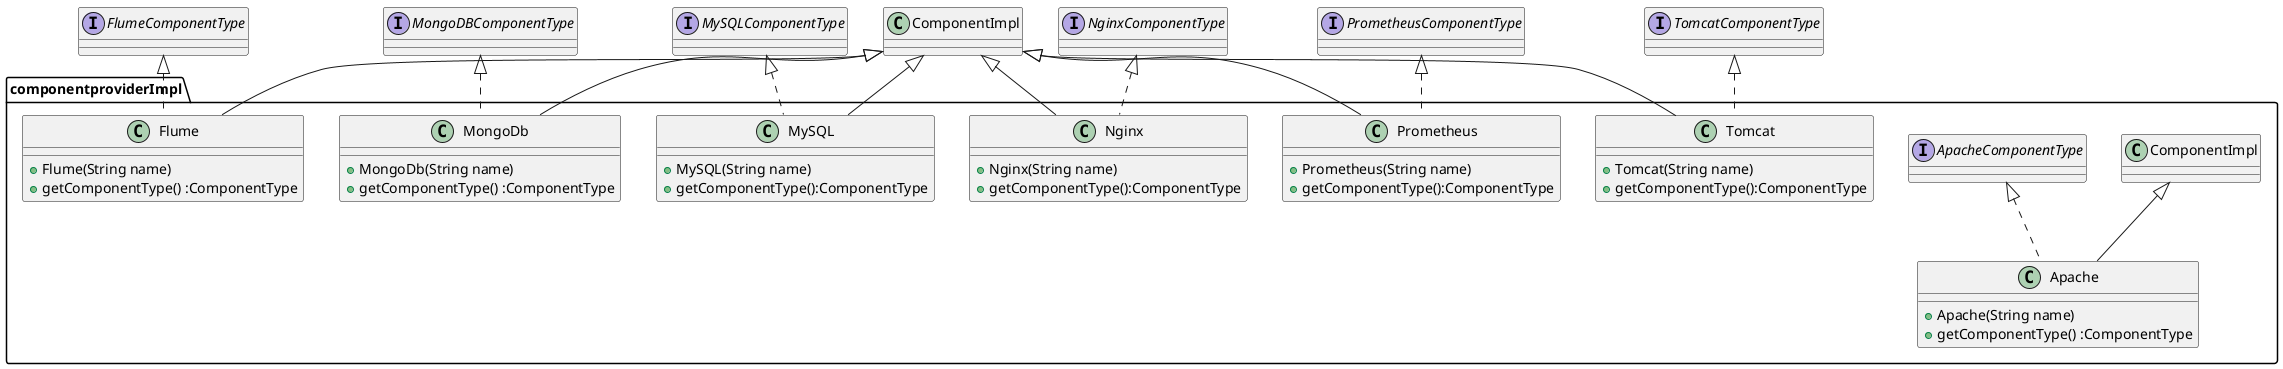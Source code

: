 @startuml

package componentproviderImpl {
    class componentproviderImpl.Apache extends ComponentImpl implements ApacheComponentType  {
        + Apache(String name)
        + getComponentType() :ComponentType
    }
  }



    class componentproviderImpl.Flume extends ComponentImpl implements FlumeComponentType {
        + Flume(String name)
        + getComponentType() :ComponentType
    }




    class componentproviderImpl.MongoDb extends ComponentImpl implements MongoDBComponentType  {
        + MongoDb(String name)
        + getComponentType() :ComponentType
    }




    class componentproviderImpl.MySQL extends ComponentImpl implements MySQLComponentType{
        + MySQL(String name)
        + getComponentType():ComponentType
    }




    class componentproviderImpl.Nginx extends ComponentImpl implements NginxComponentType{
        + Nginx(String name)
        + getComponentType():ComponentType
    }




    class componentproviderImpl.Prometheus extends ComponentImpl implements PrometheusComponentType{
        + Prometheus(String name)
        + getComponentType():ComponentType
    }




    class componentproviderImpl.Tomcat extends ComponentImpl implements TomcatComponentType {
        + Tomcat(String name)
        + getComponentType():ComponentType
    }


@enduml